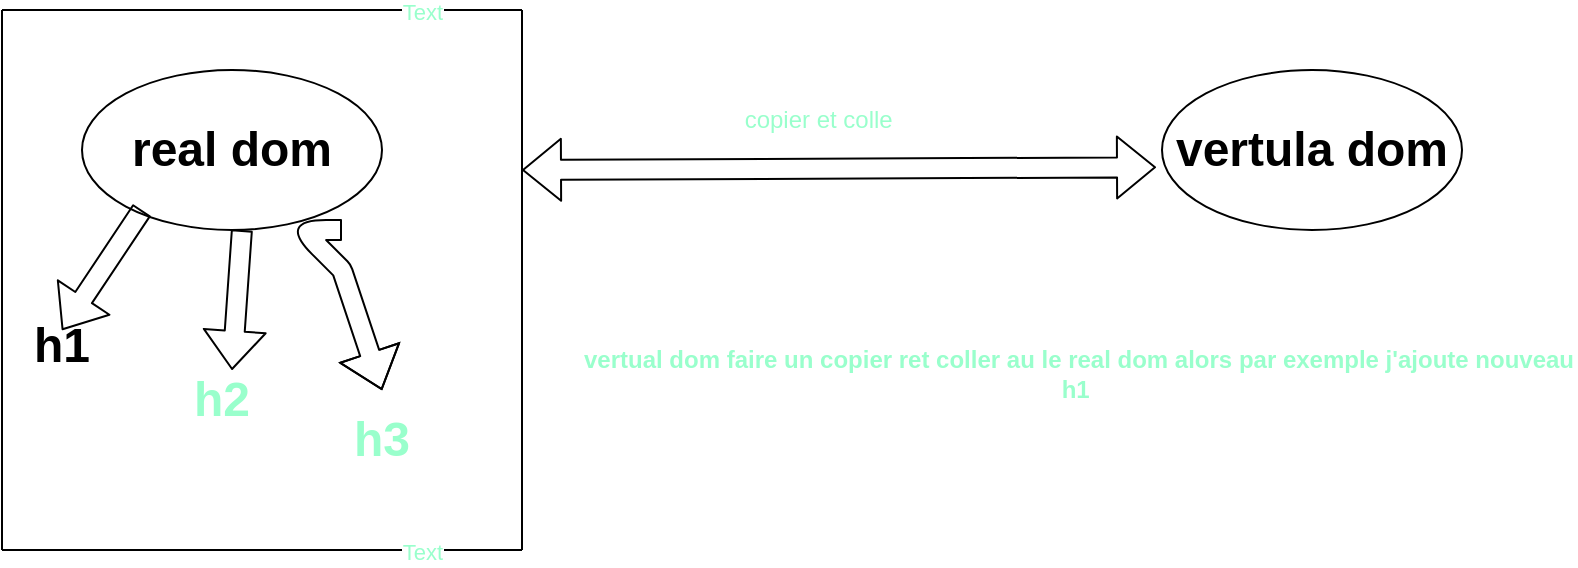 <mxfile>
    <diagram id="4tpWGEIplfk5X2IRYiMR" name="Page-1">
        <mxGraphModel dx="935" dy="661" grid="1" gridSize="10" guides="1" tooltips="1" connect="1" arrows="1" fold="1" page="1" pageScale="1" pageWidth="850" pageHeight="1100" math="0" shadow="0">
            <root>
                <mxCell id="0"/>
                <mxCell id="1" parent="0"/>
                <mxCell id="25" value="vertual dom faire un copier ret coller au le real dom alors par exemple j'ajoute nouveau h1&amp;nbsp;" style="text;html=1;strokeColor=none;fillColor=none;align=center;verticalAlign=middle;whiteSpace=wrap;rounded=0;fontColor=#99FFCC;fontStyle=1" vertex="1" parent="1">
                    <mxGeometry x="310" y="214" width="497" height="96" as="geometry"/>
                </mxCell>
                <mxCell id="2" value="&lt;h1&gt;real dom&lt;/h1&gt;" style="ellipse;whiteSpace=wrap;html=1;" vertex="1" parent="1">
                    <mxGeometry x="60" y="110" width="150" height="80" as="geometry"/>
                </mxCell>
                <mxCell id="3" value="&lt;h1&gt;vertula dom&lt;/h1&gt;" style="ellipse;whiteSpace=wrap;html=1;" vertex="1" parent="1">
                    <mxGeometry x="600" y="110" width="150" height="80" as="geometry"/>
                </mxCell>
                <mxCell id="4" value="" style="shape=flexArrow;endArrow=classic;html=1;" edge="1" parent="1">
                    <mxGeometry width="50" height="50" relative="1" as="geometry">
                        <mxPoint x="90" y="180" as="sourcePoint"/>
                        <mxPoint x="50" y="240" as="targetPoint"/>
                    </mxGeometry>
                </mxCell>
                <mxCell id="7" value="" style="shape=flexArrow;endArrow=classic;html=1;exitX=0.533;exitY=1;exitDx=0;exitDy=0;exitPerimeter=0;" edge="1" parent="1" source="2">
                    <mxGeometry width="50" height="50" relative="1" as="geometry">
                        <mxPoint x="130" y="200" as="sourcePoint"/>
                        <mxPoint x="135" y="260" as="targetPoint"/>
                    </mxGeometry>
                </mxCell>
                <mxCell id="8" value="" style="shape=flexArrow;endArrow=classic;html=1;" edge="1" parent="1">
                    <mxGeometry width="50" height="50" relative="1" as="geometry">
                        <mxPoint x="190" y="190" as="sourcePoint"/>
                        <mxPoint x="210" y="270" as="targetPoint"/>
                        <Array as="points">
                            <mxPoint x="170" y="190"/>
                            <mxPoint x="190" y="210"/>
                        </Array>
                    </mxGeometry>
                </mxCell>
                <mxCell id="12" value="&lt;h1&gt;h1&lt;/h1&gt;&lt;span style=&quot;color: rgba(0, 0, 0, 0); font-family: monospace; font-size: 0px; text-align: start;&quot;&gt;%3CmxGraphModel%3E%3Croot%3E%3CmxCell%20id%3D%220%22%2F%3E%3CmxCell%20id%3D%221%22%20parent%3D%220%22%2F%3E%3CmxCell%20id%3D%222%22%20value%3D%22%22%20style%3D%22shape%3DflexArrow%3BendArrow%3Dclassic%3Bhtml%3D1%3B%22%20edge%3D%221%22%20parent%3D%221%22%3E%3CmxGeometry%20width%3D%2250%22%20height%3D%2250%22%20relative%3D%221%22%20as%3D%22geometry%22%3E%3CmxPoint%20x%3D%22110%22%20y%3D%22200%22%20as%3D%22sourcePoint%22%2F%3E%3CmxPoint%20x%3D%2240%22%20y%3D%22250%22%20as%3D%22targetPoint%22%2F%3E%3C%2FmxGeometry%3E%3C%2FmxCell%3E%3C%2Froot%3E%3C%2FmxGraphModel%3E&lt;/span&gt;&lt;span style=&quot;color: rgba(0, 0, 0, 0); font-family: monospace; font-size: 0px; text-align: start;&quot;&gt;%3CmxGraphModel%3E%3Croot%3E%3CmxCell%20id%3D%220%22%2F%3E%3CmxCell%20id%3D%221%22%20parent%3D%220%22%2F%3E%3CmxCell%20id%3D%222%22%20value%3D%22%22%20style%3D%22shape%3DflexArrow%3BendArrow%3Dclassic%3Bhtml%3D1%3B%22%20edge%3D%221%22%20parent%3D%221%22%3E%3CmxGeometry%20width%3D%2250%22%20height%3D%2250%22%20relative%3D%221%22%20as%3D%22geometry%22%3E%3CmxPoint%20x%3D%22110%22%20y%3D%22200%22%20as%3D%22sourcePoint%22%2F%3E%3CmxPoint%20x%3D%2240%22%20y%3D%22250%22%20as%3D%22targetPoint%22%2F%3E%3C%2FmxGeometry%3E%3C%2FmxCell%3E%3C%2Froot%3E%3C%2FmxGraphModel%3E&lt;/span&gt;" style="text;html=1;strokeColor=none;fillColor=none;align=center;verticalAlign=middle;whiteSpace=wrap;rounded=0;" vertex="1" parent="1">
                    <mxGeometry x="20" y="240" width="60" height="30" as="geometry"/>
                </mxCell>
                <mxCell id="14" value="&lt;h1&gt;h2&lt;/h1&gt;" style="text;html=1;strokeColor=none;fillColor=none;align=center;verticalAlign=middle;whiteSpace=wrap;rounded=0;fontColor=#99FFCC;" vertex="1" parent="1">
                    <mxGeometry x="100" y="260" width="60" height="30" as="geometry"/>
                </mxCell>
                <mxCell id="16" value="&lt;h1&gt;h3&lt;/h1&gt;" style="text;html=1;strokeColor=none;fillColor=none;align=center;verticalAlign=middle;whiteSpace=wrap;rounded=0;fontColor=#99FFCC;" vertex="1" parent="1">
                    <mxGeometry x="180" y="280" width="60" height="30" as="geometry"/>
                </mxCell>
                <mxCell id="18" value="" style="endArrow=none;html=1;fontColor=#99FFCC;" edge="1" parent="1">
                    <mxGeometry width="50" height="50" relative="1" as="geometry">
                        <mxPoint x="280" y="350" as="sourcePoint"/>
                        <mxPoint x="280" y="80" as="targetPoint"/>
                    </mxGeometry>
                </mxCell>
                <mxCell id="19" value="" style="endArrow=none;html=1;fontColor=#99FFCC;" edge="1" parent="1">
                    <mxGeometry width="50" height="50" relative="1" as="geometry">
                        <mxPoint x="20" y="350" as="sourcePoint"/>
                        <mxPoint x="20" y="80" as="targetPoint"/>
                    </mxGeometry>
                </mxCell>
                <mxCell id="20" value="" style="endArrow=none;html=1;fontColor=#99FFCC;" edge="1" parent="1">
                    <mxGeometry width="50" height="50" relative="1" as="geometry">
                        <mxPoint x="20" y="350" as="sourcePoint"/>
                        <mxPoint x="280" y="350" as="targetPoint"/>
                    </mxGeometry>
                </mxCell>
                <mxCell id="21" value="Text" style="edgeLabel;html=1;align=center;verticalAlign=middle;resizable=0;points=[];fontColor=#99FFCC;" vertex="1" connectable="0" parent="20">
                    <mxGeometry x="0.611" y="-1" relative="1" as="geometry">
                        <mxPoint as="offset"/>
                    </mxGeometry>
                </mxCell>
                <mxCell id="22" value="" style="endArrow=none;html=1;fontColor=#99FFCC;" edge="1" parent="1">
                    <mxGeometry width="50" height="50" relative="1" as="geometry">
                        <mxPoint x="20" y="80" as="sourcePoint"/>
                        <mxPoint x="280" y="80" as="targetPoint"/>
                    </mxGeometry>
                </mxCell>
                <mxCell id="23" value="Text" style="edgeLabel;html=1;align=center;verticalAlign=middle;resizable=0;points=[];fontColor=#99FFCC;" vertex="1" connectable="0" parent="22">
                    <mxGeometry x="0.611" y="-1" relative="1" as="geometry">
                        <mxPoint as="offset"/>
                    </mxGeometry>
                </mxCell>
                <mxCell id="24" value="" style="shape=flexArrow;endArrow=classic;startArrow=classic;html=1;fontColor=#99FFCC;entryX=-0.02;entryY=0.608;entryDx=0;entryDy=0;entryPerimeter=0;" edge="1" parent="1" target="3">
                    <mxGeometry width="100" height="100" relative="1" as="geometry">
                        <mxPoint x="280" y="160" as="sourcePoint"/>
                        <mxPoint x="520" y="130" as="targetPoint"/>
                    </mxGeometry>
                </mxCell>
                <mxCell id="28" value="copier et colle&amp;nbsp;" style="text;html=1;strokeColor=none;fillColor=none;align=center;verticalAlign=middle;whiteSpace=wrap;rounded=0;fontColor=#99FFCC;" vertex="1" parent="1">
                    <mxGeometry x="240" y="100" width="380" height="70" as="geometry"/>
                </mxCell>
            </root>
        </mxGraphModel>
    </diagram>
</mxfile>